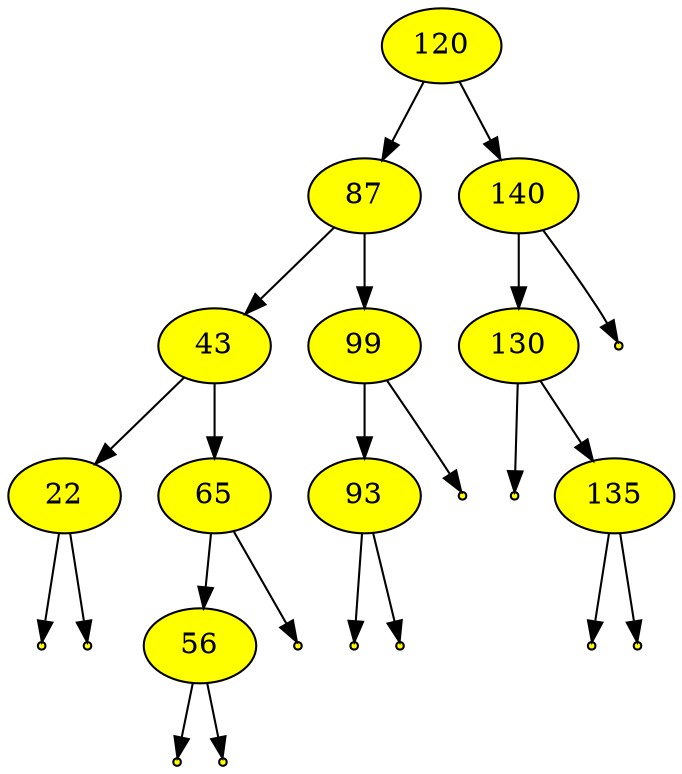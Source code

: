 digraph G {
node [style=filled fillcolor=yellow];
120->87;
120->140;
87->43;
87->99;
43->22;
43->65;
"22i" [shape=point];
22->"22i";
"22d" [shape=point];
22->"22d";
65->56;
"65d" [shape=point];
65->"65d";
"56i" [shape=point];
56->"56i";
"56d" [shape=point];
56->"56d";
99->93;
"99d" [shape=point];
99->"99d";
"93i" [shape=point];
93->"93i";
"93d" [shape=point];
93->"93d";
140->130;
"140d" [shape=point];
140->"140d";
"130i" [shape=point];
130->"130i";
130->135;
"135i" [shape=point];
135->"135i";
"135d" [shape=point];
135->"135d";
}
